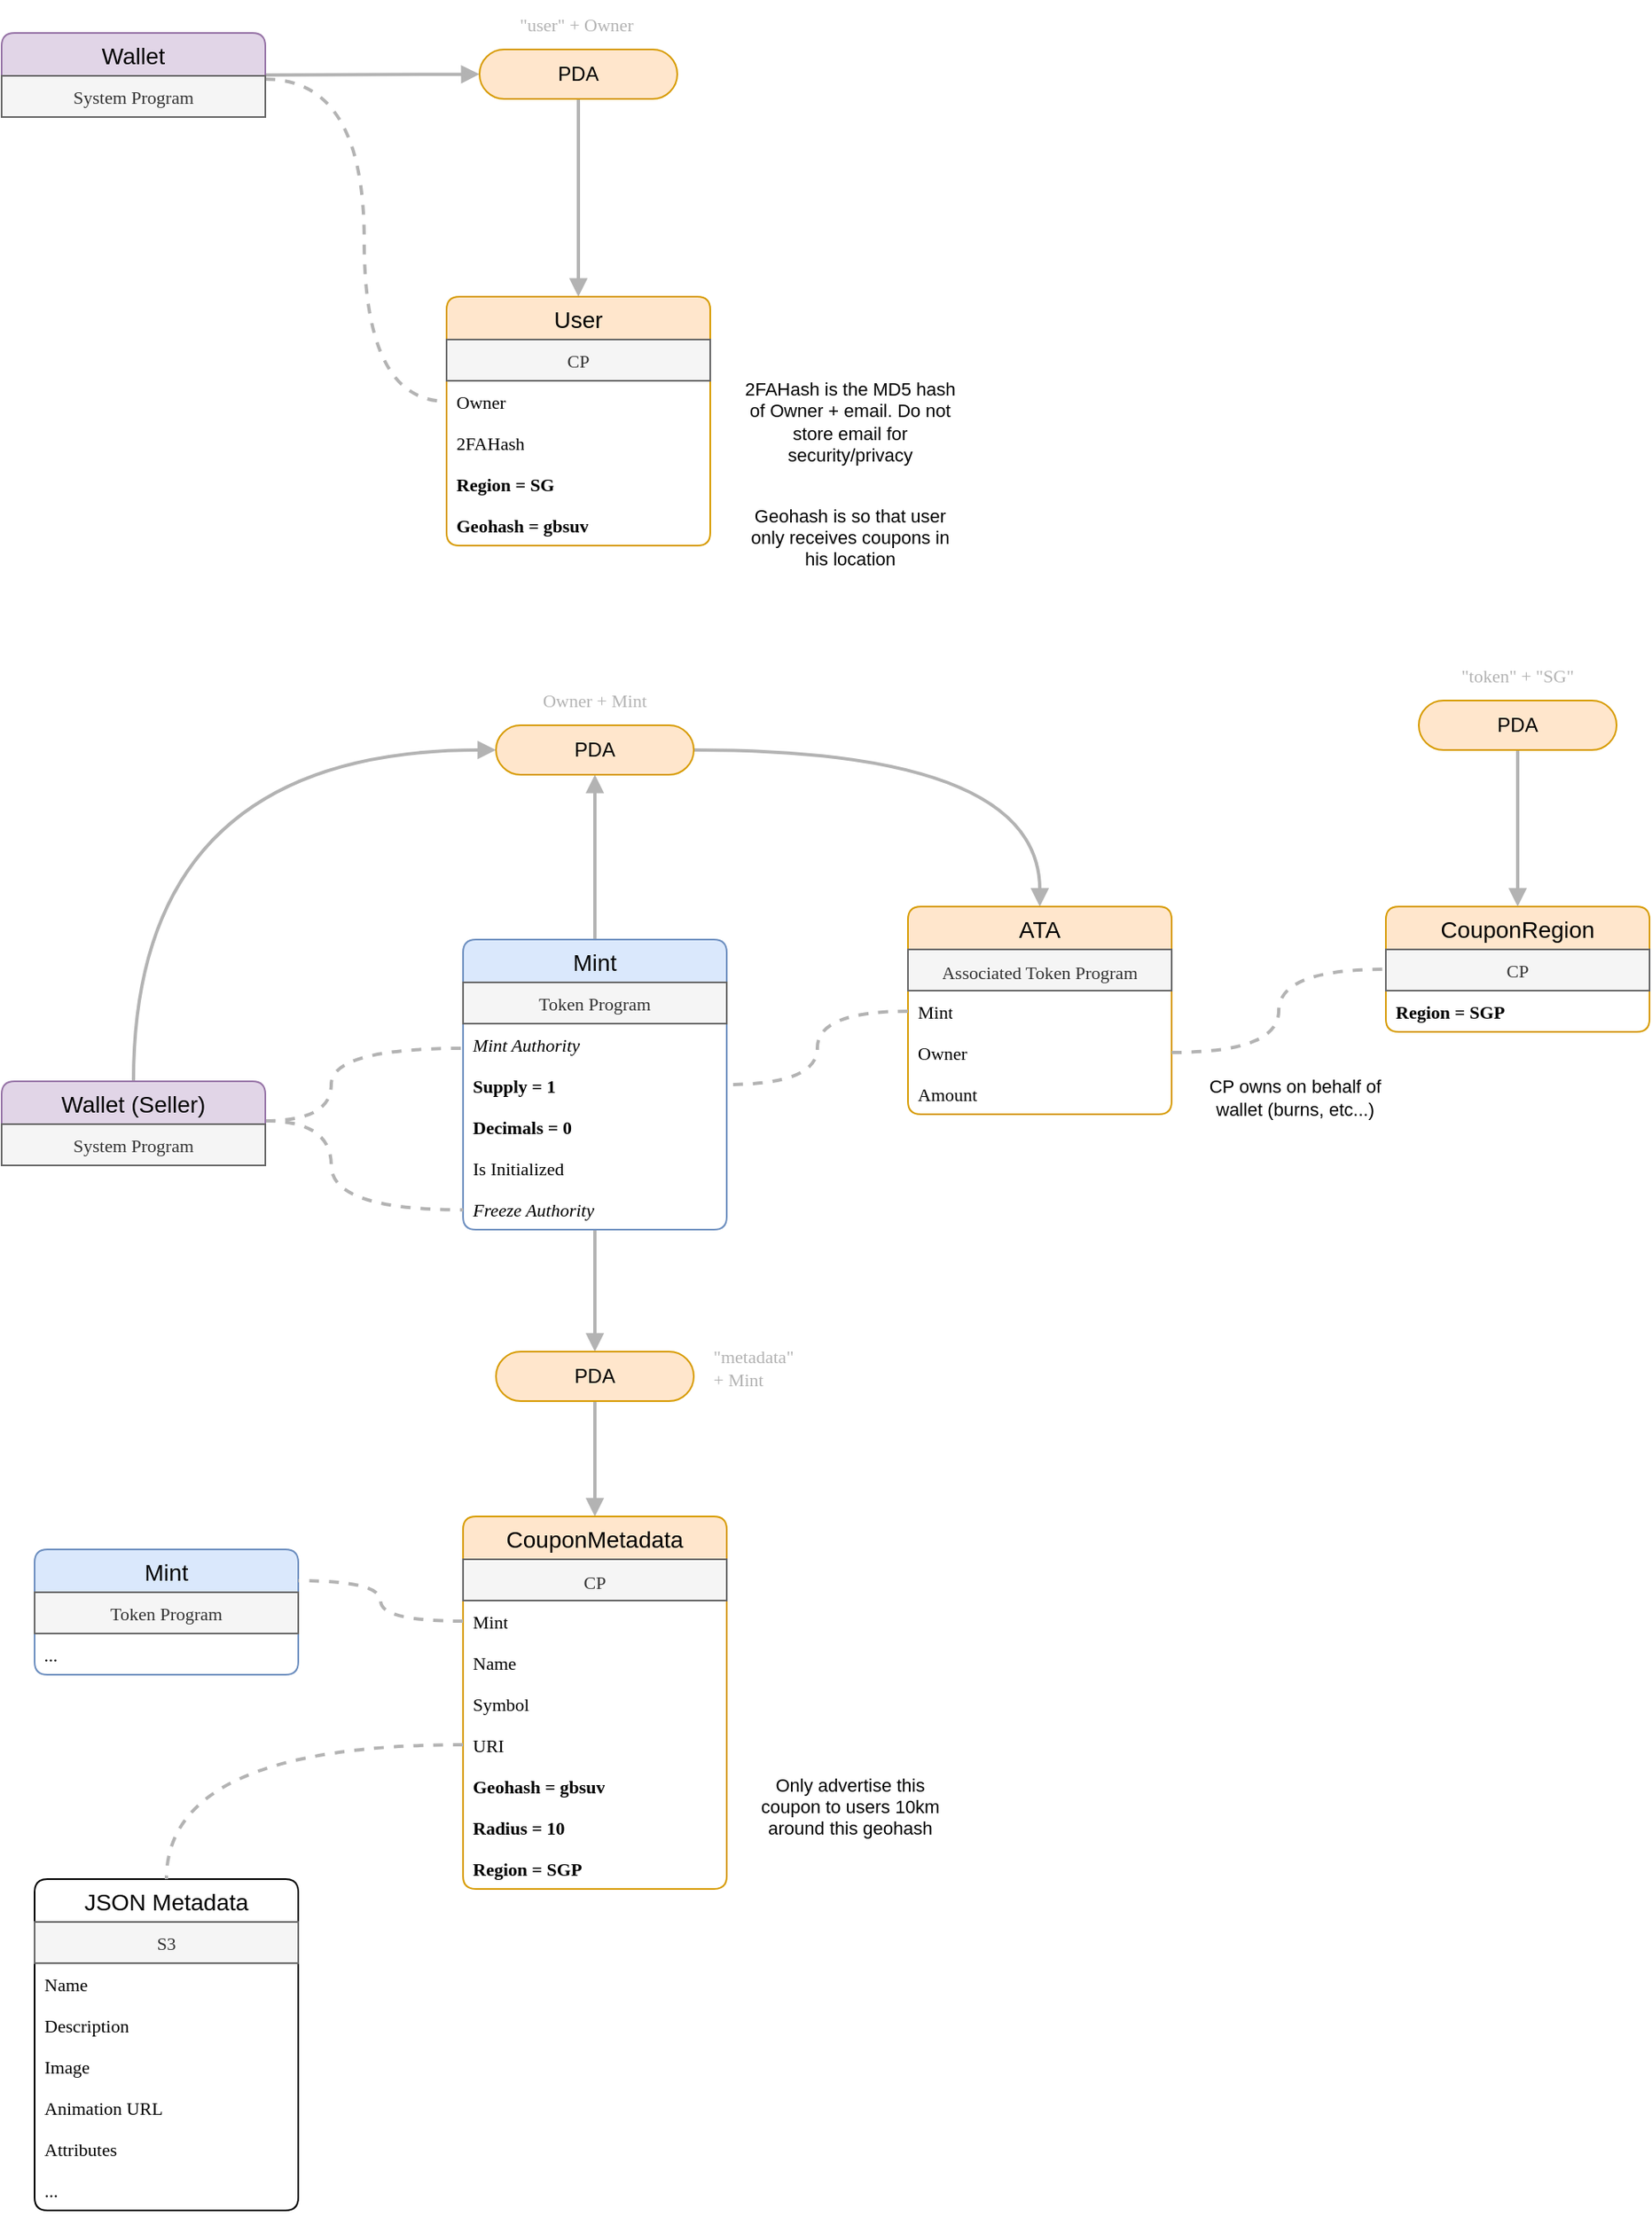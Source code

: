 <mxfile version="21.3.7" type="device">
  <diagram name="Page-1" id="myjQk-wkhAcpDl-BsH8o">
    <mxGraphModel dx="1307" dy="844" grid="1" gridSize="10" guides="1" tooltips="1" connect="1" arrows="1" fold="1" page="1" pageScale="1" pageWidth="827" pageHeight="1169" math="0" shadow="0">
      <root>
        <mxCell id="0" />
        <mxCell id="1" parent="0" />
        <mxCell id="Rvj227l52RedUWt44L4D-11" style="edgeStyle=orthogonalEdgeStyle;orthogonalLoop=1;jettySize=auto;html=1;entryX=0;entryY=0.5;entryDx=0;entryDy=0;endArrow=block;endFill=1;strokeWidth=2;strokeColor=#B3B3B3;curved=1;" parent="1" source="Rvj227l52RedUWt44L4D-1" target="Rvj227l52RedUWt44L4D-5" edge="1">
          <mxGeometry relative="1" as="geometry" />
        </mxCell>
        <mxCell id="Rvj227l52RedUWt44L4D-16" style="edgeStyle=orthogonalEdgeStyle;orthogonalLoop=1;jettySize=auto;html=1;entryX=0;entryY=0.5;entryDx=0;entryDy=0;curved=1;arcSize=20;endArrow=none;endFill=0;dashed=1;strokeWidth=2;strokeColor=#B3B3B3;" parent="1" source="Rvj227l52RedUWt44L4D-1" target="Rvj227l52RedUWt44L4D-15" edge="1">
          <mxGeometry relative="1" as="geometry">
            <Array as="points">
              <mxPoint x="260" y="88" />
              <mxPoint x="260" y="284" />
            </Array>
          </mxGeometry>
        </mxCell>
        <mxCell id="Rvj227l52RedUWt44L4D-1" value="Wallet" style="swimlane;fontStyle=0;childLayout=stackLayout;horizontal=1;startSize=26;horizontalStack=0;resizeParent=1;resizeParentMax=0;resizeLast=0;collapsible=1;marginBottom=0;align=center;fontSize=14;fillColor=#e1d5e7;strokeColor=#9673a6;arcSize=10;rounded=1;fontColor=#000000;" parent="1" vertex="1">
          <mxGeometry x="40" y="60" width="160" height="51" as="geometry" />
        </mxCell>
        <mxCell id="Rvj227l52RedUWt44L4D-2" value="System Program" style="text;strokeColor=#666666;fillColor=#f5f5f5;spacingLeft=4;spacingRight=4;overflow=hidden;rotatable=0;points=[[0,0.5],[1,0.5]];portConstraint=eastwest;fontSize=11;whiteSpace=wrap;html=1;align=center;fontFamily=Verdana;fontColor=#333333;" parent="Rvj227l52RedUWt44L4D-1" vertex="1">
          <mxGeometry y="26" width="160" height="25" as="geometry" />
        </mxCell>
        <mxCell id="Rvj227l52RedUWt44L4D-12" style="edgeStyle=orthogonalEdgeStyle;rounded=0;orthogonalLoop=1;jettySize=auto;html=1;entryX=0.5;entryY=0;entryDx=0;entryDy=0;strokeColor=#B3B3B3;endArrow=block;endFill=1;strokeWidth=2;" parent="1" source="Rvj227l52RedUWt44L4D-5" target="Rvj227l52RedUWt44L4D-6" edge="1">
          <mxGeometry relative="1" as="geometry" />
        </mxCell>
        <mxCell id="Rvj227l52RedUWt44L4D-5" value="&lt;font color=&quot;#000000&quot;&gt;PDA&lt;/font&gt;" style="rounded=1;whiteSpace=wrap;html=1;arcSize=50;absoluteArcSize=0;fillColor=#ffe6cc;strokeColor=#d79b00;fontColor=default;" parent="1" vertex="1">
          <mxGeometry x="330" y="70" width="120" height="30" as="geometry" />
        </mxCell>
        <mxCell id="Rvj227l52RedUWt44L4D-6" value="User" style="swimlane;fontStyle=0;childLayout=stackLayout;horizontal=1;startSize=26;horizontalStack=0;resizeParent=1;resizeParentMax=0;resizeLast=0;collapsible=1;marginBottom=0;align=center;fontSize=14;fillColor=#ffe6cc;strokeColor=#d79b00;arcSize=10;rounded=1;fontColor=#000000;" parent="1" vertex="1">
          <mxGeometry x="310" y="220" width="160" height="151" as="geometry" />
        </mxCell>
        <mxCell id="Rvj227l52RedUWt44L4D-7" value="CP" style="text;strokeColor=#666666;fillColor=#f5f5f5;spacingLeft=4;spacingRight=4;overflow=hidden;rotatable=0;points=[[0,0.5],[1,0.5]];portConstraint=eastwest;fontSize=11;whiteSpace=wrap;html=1;align=center;fontFamily=Verdana;fontColor=#333333;" parent="Rvj227l52RedUWt44L4D-6" vertex="1">
          <mxGeometry y="26" width="160" height="25" as="geometry" />
        </mxCell>
        <mxCell id="Rvj227l52RedUWt44L4D-15" value="Owner" style="text;spacingLeft=4;spacingRight=4;overflow=hidden;rotatable=0;points=[[0,0.5],[1,0.5]];portConstraint=eastwest;fontSize=11;whiteSpace=wrap;html=1;align=left;fontFamily=Verdana;" parent="Rvj227l52RedUWt44L4D-6" vertex="1">
          <mxGeometry y="51" width="160" height="25" as="geometry" />
        </mxCell>
        <mxCell id="p-E31Foc24i6YtQsYcdP-1" value="2FAHash" style="text;spacingLeft=4;spacingRight=4;overflow=hidden;rotatable=0;points=[[0,0.5],[1,0.5]];portConstraint=eastwest;fontSize=11;whiteSpace=wrap;html=1;align=left;fontFamily=Verdana;" parent="Rvj227l52RedUWt44L4D-6" vertex="1">
          <mxGeometry y="76" width="160" height="25" as="geometry" />
        </mxCell>
        <mxCell id="Y7vdd_2MA1dPWRgWnuZq-1" value="&lt;b&gt;Region = SG&lt;/b&gt;" style="text;spacingLeft=4;spacingRight=4;overflow=hidden;rotatable=0;points=[[0,0.5],[1,0.5]];portConstraint=eastwest;fontSize=11;whiteSpace=wrap;html=1;align=left;fontFamily=Verdana;" parent="Rvj227l52RedUWt44L4D-6" vertex="1">
          <mxGeometry y="101" width="160" height="25" as="geometry" />
        </mxCell>
        <mxCell id="Y7vdd_2MA1dPWRgWnuZq-2" value="&lt;b&gt;Geohash =&amp;nbsp;gbsuv&lt;/b&gt;" style="text;spacingLeft=4;spacingRight=4;overflow=hidden;rotatable=0;points=[[0,0.5],[1,0.5]];portConstraint=eastwest;fontSize=11;whiteSpace=wrap;html=1;align=left;fontFamily=Verdana;" parent="Rvj227l52RedUWt44L4D-6" vertex="1">
          <mxGeometry y="126" width="160" height="25" as="geometry" />
        </mxCell>
        <mxCell id="Rvj227l52RedUWt44L4D-13" value="&quot;user&quot; + Owner" style="text;html=1;strokeColor=none;fillColor=none;align=center;verticalAlign=middle;whiteSpace=wrap;rounded=0;fontFamily=Verdana;fontColor=#B3B3B3;fontStyle=0;fontSize=11;" parent="1" vertex="1">
          <mxGeometry x="320" y="40" width="138" height="30" as="geometry" />
        </mxCell>
        <mxCell id="Rvj227l52RedUWt44L4D-35" style="edgeStyle=orthogonalEdgeStyle;shape=connector;curved=1;rounded=1;orthogonalLoop=1;jettySize=auto;html=1;entryX=0.5;entryY=1;entryDx=0;entryDy=0;labelBackgroundColor=default;strokeColor=#B3B3B3;strokeWidth=2;fontFamily=Helvetica;fontSize=11;fontColor=default;endArrow=block;endFill=1;" parent="1" source="Rvj227l52RedUWt44L4D-18" target="Rvj227l52RedUWt44L4D-32" edge="1">
          <mxGeometry relative="1" as="geometry" />
        </mxCell>
        <mxCell id="Rvj227l52RedUWt44L4D-67" style="edgeStyle=orthogonalEdgeStyle;shape=connector;curved=1;rounded=1;orthogonalLoop=1;jettySize=auto;html=1;labelBackgroundColor=default;strokeColor=#B3B3B3;strokeWidth=2;fontFamily=Helvetica;fontSize=11;fontColor=default;endArrow=block;endFill=1;entryX=0.5;entryY=0;entryDx=0;entryDy=0;" parent="1" source="Rvj227l52RedUWt44L4D-18" target="Rvj227l52RedUWt44L4D-60" edge="1">
          <mxGeometry relative="1" as="geometry">
            <mxPoint x="410" y="850" as="targetPoint" />
            <Array as="points" />
          </mxGeometry>
        </mxCell>
        <mxCell id="Rvj227l52RedUWt44L4D-18" value="Mint" style="swimlane;fontStyle=0;childLayout=stackLayout;horizontal=1;startSize=26;horizontalStack=0;resizeParent=1;resizeParentMax=0;resizeLast=0;collapsible=1;marginBottom=0;align=center;fontSize=14;fillColor=#dae8fc;strokeColor=#6c8ebf;arcSize=10;rounded=1;fontColor=#000000;" parent="1" vertex="1">
          <mxGeometry x="320" y="610" width="160" height="176" as="geometry" />
        </mxCell>
        <mxCell id="Rvj227l52RedUWt44L4D-19" value="Token Program" style="text;strokeColor=#666666;fillColor=#f5f5f5;spacingLeft=4;spacingRight=4;overflow=hidden;rotatable=0;points=[[0,0.5],[1,0.5]];portConstraint=eastwest;fontSize=11;whiteSpace=wrap;html=1;align=center;fontFamily=Verdana;fontColor=#333333;" parent="Rvj227l52RedUWt44L4D-18" vertex="1">
          <mxGeometry y="26" width="160" height="25" as="geometry" />
        </mxCell>
        <mxCell id="Rvj227l52RedUWt44L4D-20" value="Mint Authority" style="text;spacingLeft=4;spacingRight=4;overflow=hidden;rotatable=0;points=[[0,0.5],[1,0.5]];portConstraint=eastwest;fontSize=11;whiteSpace=wrap;html=1;align=left;fontFamily=Verdana;fontStyle=2" parent="Rvj227l52RedUWt44L4D-18" vertex="1">
          <mxGeometry y="51" width="160" height="25" as="geometry" />
        </mxCell>
        <mxCell id="Rvj227l52RedUWt44L4D-21" value="&lt;b style=&quot;font-size: 11px;&quot;&gt;Supply = 1&lt;/b&gt;" style="text;spacingLeft=4;spacingRight=4;overflow=hidden;rotatable=0;points=[[0,0.5],[1,0.5]];portConstraint=eastwest;fontSize=11;whiteSpace=wrap;html=1;align=left;fontFamily=Verdana;" parent="Rvj227l52RedUWt44L4D-18" vertex="1">
          <mxGeometry y="76" width="160" height="25" as="geometry" />
        </mxCell>
        <mxCell id="Rvj227l52RedUWt44L4D-22" value="&lt;b style=&quot;font-size: 11px;&quot;&gt;Decimals = 0&lt;/b&gt;" style="text;spacingLeft=4;spacingRight=4;overflow=hidden;rotatable=0;points=[[0,0.5],[1,0.5]];portConstraint=eastwest;fontSize=11;whiteSpace=wrap;html=1;align=left;fontFamily=Verdana;" parent="Rvj227l52RedUWt44L4D-18" vertex="1">
          <mxGeometry y="101" width="160" height="25" as="geometry" />
        </mxCell>
        <mxCell id="Rvj227l52RedUWt44L4D-23" value="Is Initialized" style="text;spacingLeft=4;spacingRight=4;overflow=hidden;rotatable=0;points=[[0,0.5],[1,0.5]];portConstraint=eastwest;fontSize=11;whiteSpace=wrap;html=1;align=left;fontFamily=Verdana;" parent="Rvj227l52RedUWt44L4D-18" vertex="1">
          <mxGeometry y="126" width="160" height="25" as="geometry" />
        </mxCell>
        <mxCell id="Rvj227l52RedUWt44L4D-24" value="Freeze Authority" style="text;spacingLeft=4;spacingRight=4;overflow=hidden;rotatable=0;points=[[0,0.5],[1,0.5]];portConstraint=eastwest;fontSize=11;whiteSpace=wrap;html=1;align=left;fontFamily=Verdana;fontStyle=2" parent="Rvj227l52RedUWt44L4D-18" vertex="1">
          <mxGeometry y="151" width="160" height="25" as="geometry" />
        </mxCell>
        <mxCell id="Rvj227l52RedUWt44L4D-30" style="edgeStyle=orthogonalEdgeStyle;orthogonalLoop=1;jettySize=auto;html=1;endArrow=none;strokeColor=#B3B3B3;arcSize=20;endFill=0;dashed=1;strokeWidth=2;curved=1;" parent="1" source="Rvj227l52RedUWt44L4D-25" target="Rvj227l52RedUWt44L4D-20" edge="1">
          <mxGeometry relative="1" as="geometry">
            <mxPoint x="300" y="670" as="targetPoint" />
            <Array as="points">
              <mxPoint x="240" y="720" />
              <mxPoint x="240" y="676" />
            </Array>
          </mxGeometry>
        </mxCell>
        <mxCell id="Rvj227l52RedUWt44L4D-31" style="edgeStyle=orthogonalEdgeStyle;orthogonalLoop=1;jettySize=auto;html=1;endArrow=none;strokeColor=#B3B3B3;arcSize=20;endFill=0;dashed=1;strokeWidth=2;curved=1;" parent="1" source="Rvj227l52RedUWt44L4D-25" target="Rvj227l52RedUWt44L4D-24" edge="1">
          <mxGeometry relative="1" as="geometry">
            <mxPoint x="270" y="810" as="targetPoint" />
            <Array as="points">
              <mxPoint x="240" y="720" />
              <mxPoint x="240" y="774" />
            </Array>
          </mxGeometry>
        </mxCell>
        <mxCell id="Rvj227l52RedUWt44L4D-34" style="edgeStyle=orthogonalEdgeStyle;shape=connector;curved=1;rounded=1;orthogonalLoop=1;jettySize=auto;html=1;entryX=0;entryY=0.5;entryDx=0;entryDy=0;labelBackgroundColor=default;strokeColor=#B3B3B3;strokeWidth=2;fontFamily=Helvetica;fontSize=11;fontColor=default;endArrow=block;endFill=1;arcSize=20;" parent="1" source="Rvj227l52RedUWt44L4D-25" target="Rvj227l52RedUWt44L4D-32" edge="1">
          <mxGeometry relative="1" as="geometry">
            <Array as="points">
              <mxPoint x="120" y="495" />
            </Array>
          </mxGeometry>
        </mxCell>
        <mxCell id="Rvj227l52RedUWt44L4D-25" value="Wallet (Seller)" style="swimlane;fontStyle=0;childLayout=stackLayout;horizontal=1;startSize=26;horizontalStack=0;resizeParent=1;resizeParentMax=0;resizeLast=0;collapsible=1;marginBottom=0;align=center;fontSize=14;fillColor=#e1d5e7;strokeColor=#9673a6;arcSize=10;rounded=1;fontColor=#000000;" parent="1" vertex="1">
          <mxGeometry x="40" y="696" width="160" height="51" as="geometry" />
        </mxCell>
        <mxCell id="Rvj227l52RedUWt44L4D-26" value="System Program" style="text;strokeColor=#666666;fillColor=#f5f5f5;spacingLeft=4;spacingRight=4;overflow=hidden;rotatable=0;points=[[0,0.5],[1,0.5]];portConstraint=eastwest;fontSize=11;whiteSpace=wrap;html=1;align=center;fontFamily=Verdana;fontColor=#333333;" parent="Rvj227l52RedUWt44L4D-25" vertex="1">
          <mxGeometry y="26" width="160" height="25" as="geometry" />
        </mxCell>
        <mxCell id="Rvj227l52RedUWt44L4D-43" style="edgeStyle=orthogonalEdgeStyle;shape=connector;curved=1;rounded=1;orthogonalLoop=1;jettySize=auto;html=1;entryX=0.5;entryY=0;entryDx=0;entryDy=0;labelBackgroundColor=default;strokeColor=#B3B3B3;strokeWidth=2;fontFamily=Helvetica;fontSize=11;fontColor=default;endArrow=block;endFill=1;" parent="1" source="Rvj227l52RedUWt44L4D-32" target="Rvj227l52RedUWt44L4D-36" edge="1">
          <mxGeometry relative="1" as="geometry" />
        </mxCell>
        <mxCell id="Rvj227l52RedUWt44L4D-32" value="&lt;font color=&quot;#000000&quot;&gt;PDA&lt;/font&gt;" style="rounded=1;whiteSpace=wrap;html=1;arcSize=50;absoluteArcSize=0;fillColor=#ffe6cc;strokeColor=#d79b00;" parent="1" vertex="1">
          <mxGeometry x="340" y="480" width="120" height="30" as="geometry" />
        </mxCell>
        <mxCell id="Rvj227l52RedUWt44L4D-33" value="Owner + Mint" style="text;html=1;strokeColor=none;fillColor=none;align=center;verticalAlign=middle;whiteSpace=wrap;rounded=0;fontFamily=Verdana;fontColor=#B3B3B3;fontStyle=0;fontSize=11;" parent="1" vertex="1">
          <mxGeometry x="352" y="450" width="96" height="30" as="geometry" />
        </mxCell>
        <mxCell id="Rvj227l52RedUWt44L4D-36" value="ATA" style="swimlane;fontStyle=0;childLayout=stackLayout;horizontal=1;startSize=26;horizontalStack=0;resizeParent=1;resizeParentMax=0;resizeLast=0;collapsible=1;marginBottom=0;align=center;fontSize=14;fillColor=#ffe6cc;strokeColor=#d79b00;arcSize=10;rounded=1;fontColor=#000000;" parent="1" vertex="1">
          <mxGeometry x="590" y="590" width="160" height="126" as="geometry" />
        </mxCell>
        <mxCell id="Rvj227l52RedUWt44L4D-37" value="&lt;font style=&quot;font-size: 11px;&quot;&gt;Associated Token Program&lt;/font&gt;" style="text;strokeColor=#666666;fillColor=#f5f5f5;spacingLeft=4;spacingRight=4;overflow=hidden;rotatable=0;points=[[0,0.5],[1,0.5]];portConstraint=eastwest;fontSize=12;whiteSpace=wrap;html=1;align=center;fontFamily=Verdana;fontColor=#333333;" parent="Rvj227l52RedUWt44L4D-36" vertex="1">
          <mxGeometry y="26" width="160" height="25" as="geometry" />
        </mxCell>
        <mxCell id="Rvj227l52RedUWt44L4D-38" value="&lt;span style=&quot;font-style: normal;&quot;&gt;Mint&lt;/span&gt;" style="text;spacingLeft=4;spacingRight=4;overflow=hidden;rotatable=0;points=[[0,0.5],[1,0.5]];portConstraint=eastwest;fontSize=11;whiteSpace=wrap;html=1;align=left;fontFamily=Verdana;fontStyle=2" parent="Rvj227l52RedUWt44L4D-36" vertex="1">
          <mxGeometry y="51" width="160" height="25" as="geometry" />
        </mxCell>
        <mxCell id="Rvj227l52RedUWt44L4D-39" value="&lt;span style=&quot;font-size: 11px;&quot;&gt;Owner&lt;/span&gt;" style="text;spacingLeft=4;spacingRight=4;overflow=hidden;rotatable=0;points=[[0,0.5],[1,0.5]];portConstraint=eastwest;fontSize=11;whiteSpace=wrap;html=1;align=left;fontFamily=Verdana;" parent="Rvj227l52RedUWt44L4D-36" vertex="1">
          <mxGeometry y="76" width="160" height="25" as="geometry" />
        </mxCell>
        <mxCell id="Rvj227l52RedUWt44L4D-40" value="&lt;span style=&quot;font-size: 11px;&quot;&gt;Amount&lt;/span&gt;" style="text;spacingLeft=4;spacingRight=4;overflow=hidden;rotatable=0;points=[[0,0.5],[1,0.5]];portConstraint=eastwest;fontSize=11;whiteSpace=wrap;html=1;align=left;fontFamily=Verdana;" parent="Rvj227l52RedUWt44L4D-36" vertex="1">
          <mxGeometry y="101" width="160" height="25" as="geometry" />
        </mxCell>
        <mxCell id="Rvj227l52RedUWt44L4D-48" style="edgeStyle=orthogonalEdgeStyle;shape=connector;curved=1;rounded=1;orthogonalLoop=1;jettySize=auto;html=1;dashed=1;labelBackgroundColor=default;strokeColor=#B3B3B3;strokeWidth=2;fontFamily=Helvetica;fontSize=11;fontColor=default;endArrow=none;endFill=0;" parent="1" source="Rvj227l52RedUWt44L4D-38" target="Rvj227l52RedUWt44L4D-18" edge="1">
          <mxGeometry relative="1" as="geometry" />
        </mxCell>
        <mxCell id="Rvj227l52RedUWt44L4D-50" value="CouponRegion" style="swimlane;fontStyle=0;childLayout=stackLayout;horizontal=1;startSize=26;horizontalStack=0;resizeParent=1;resizeParentMax=0;resizeLast=0;collapsible=1;marginBottom=0;align=center;fontSize=14;fillColor=#ffe6cc;strokeColor=#d79b00;arcSize=10;rounded=1;fontColor=#000000;" parent="1" vertex="1">
          <mxGeometry x="880" y="590" width="160" height="76" as="geometry" />
        </mxCell>
        <mxCell id="Rvj227l52RedUWt44L4D-51" value="CP" style="text;strokeColor=#666666;fillColor=#f5f5f5;spacingLeft=4;spacingRight=4;overflow=hidden;rotatable=0;points=[[0,0.5],[1,0.5]];portConstraint=eastwest;fontSize=11;whiteSpace=wrap;html=1;align=center;fontFamily=Verdana;fontColor=#333333;" parent="Rvj227l52RedUWt44L4D-50" vertex="1">
          <mxGeometry y="26" width="160" height="25" as="geometry" />
        </mxCell>
        <mxCell id="Rvj227l52RedUWt44L4D-52" value="&lt;b&gt;Region = SGP&lt;/b&gt;" style="text;spacingLeft=4;spacingRight=4;overflow=hidden;rotatable=0;points=[[0,0.5],[1,0.5]];portConstraint=eastwest;fontSize=11;whiteSpace=wrap;html=1;align=left;fontFamily=Verdana;" parent="Rvj227l52RedUWt44L4D-50" vertex="1">
          <mxGeometry y="51" width="160" height="25" as="geometry" />
        </mxCell>
        <mxCell id="Rvj227l52RedUWt44L4D-55" style="edgeStyle=orthogonalEdgeStyle;shape=connector;curved=1;rounded=1;orthogonalLoop=1;jettySize=auto;html=1;dashed=1;labelBackgroundColor=default;strokeColor=#B3B3B3;strokeWidth=2;fontFamily=Helvetica;fontSize=11;fontColor=default;endArrow=none;endFill=0;" parent="1" source="Rvj227l52RedUWt44L4D-39" target="Rvj227l52RedUWt44L4D-50" edge="1">
          <mxGeometry relative="1" as="geometry" />
        </mxCell>
        <mxCell id="Rvj227l52RedUWt44L4D-56" value="CP owns on behalf of wallet (burns, etc...)" style="text;html=1;strokeColor=none;fillColor=none;align=center;verticalAlign=middle;whiteSpace=wrap;rounded=0;fontSize=11;fontFamily=Helvetica;fontColor=default;" parent="1" vertex="1">
          <mxGeometry x="760" y="680" width="130" height="51" as="geometry" />
        </mxCell>
        <mxCell id="Rvj227l52RedUWt44L4D-59" style="edgeStyle=orthogonalEdgeStyle;shape=connector;curved=1;rounded=1;orthogonalLoop=1;jettySize=auto;html=1;entryX=0.5;entryY=0;entryDx=0;entryDy=0;labelBackgroundColor=default;strokeColor=#B3B3B3;strokeWidth=2;fontFamily=Helvetica;fontSize=11;fontColor=default;endArrow=block;endFill=1;" parent="1" source="Rvj227l52RedUWt44L4D-57" target="Rvj227l52RedUWt44L4D-50" edge="1">
          <mxGeometry relative="1" as="geometry" />
        </mxCell>
        <mxCell id="Rvj227l52RedUWt44L4D-57" value="&lt;font color=&quot;#000000&quot;&gt;PDA&lt;/font&gt;" style="rounded=1;whiteSpace=wrap;html=1;arcSize=50;absoluteArcSize=0;fillColor=#ffe6cc;strokeColor=#d79b00;" parent="1" vertex="1">
          <mxGeometry x="900" y="465" width="120" height="30" as="geometry" />
        </mxCell>
        <mxCell id="Rvj227l52RedUWt44L4D-58" value="&quot;token&quot; + &quot;SG&quot;" style="text;html=1;strokeColor=none;fillColor=none;align=center;verticalAlign=middle;whiteSpace=wrap;rounded=0;fontFamily=Verdana;fontColor=#B3B3B3;fontStyle=0;fontSize=11;" parent="1" vertex="1">
          <mxGeometry x="912" y="435" width="96" height="30" as="geometry" />
        </mxCell>
        <mxCell id="Rvj227l52RedUWt44L4D-68" style="edgeStyle=orthogonalEdgeStyle;shape=connector;curved=1;rounded=1;orthogonalLoop=1;jettySize=auto;html=1;entryX=0.5;entryY=0;entryDx=0;entryDy=0;labelBackgroundColor=default;strokeColor=#B3B3B3;strokeWidth=2;fontFamily=Helvetica;fontSize=11;fontColor=default;endArrow=block;endFill=1;" parent="1" source="Rvj227l52RedUWt44L4D-60" target="Rvj227l52RedUWt44L4D-61" edge="1">
          <mxGeometry relative="1" as="geometry" />
        </mxCell>
        <mxCell id="Rvj227l52RedUWt44L4D-60" value="&lt;font color=&quot;#000000&quot;&gt;PDA&lt;/font&gt;" style="rounded=1;whiteSpace=wrap;html=1;arcSize=50;absoluteArcSize=0;fillColor=#ffe6cc;strokeColor=#d79b00;" parent="1" vertex="1">
          <mxGeometry x="340" y="860" width="120" height="30" as="geometry" />
        </mxCell>
        <mxCell id="Rvj227l52RedUWt44L4D-61" value="CouponMetadata" style="swimlane;fontStyle=0;childLayout=stackLayout;horizontal=1;startSize=26;horizontalStack=0;resizeParent=1;resizeParentMax=0;resizeLast=0;collapsible=1;marginBottom=0;align=center;fontSize=14;fillColor=#ffe6cc;strokeColor=#d79b00;arcSize=10;rounded=1;fontColor=#000000;" parent="1" vertex="1">
          <mxGeometry x="320" y="960" width="160" height="226" as="geometry" />
        </mxCell>
        <mxCell id="Rvj227l52RedUWt44L4D-62" value="&lt;font style=&quot;font-size: 11px;&quot;&gt;CP&lt;/font&gt;" style="text;strokeColor=#666666;fillColor=#f5f5f5;spacingLeft=4;spacingRight=4;overflow=hidden;rotatable=0;points=[[0,0.5],[1,0.5]];portConstraint=eastwest;fontSize=12;whiteSpace=wrap;html=1;align=center;fontFamily=Verdana;fontColor=#333333;" parent="Rvj227l52RedUWt44L4D-61" vertex="1">
          <mxGeometry y="26" width="160" height="25" as="geometry" />
        </mxCell>
        <mxCell id="Rvj227l52RedUWt44L4D-63" value="&lt;span style=&quot;font-style: normal;&quot;&gt;Mint&lt;/span&gt;" style="text;spacingLeft=4;spacingRight=4;overflow=hidden;rotatable=0;points=[[0,0.5],[1,0.5]];portConstraint=eastwest;fontSize=11;whiteSpace=wrap;html=1;align=left;fontFamily=Verdana;fontStyle=2" parent="Rvj227l52RedUWt44L4D-61" vertex="1">
          <mxGeometry y="51" width="160" height="25" as="geometry" />
        </mxCell>
        <mxCell id="Rvj227l52RedUWt44L4D-64" value="&lt;span style=&quot;font-size: 11px;&quot;&gt;Name&lt;/span&gt;" style="text;spacingLeft=4;spacingRight=4;overflow=hidden;rotatable=0;points=[[0,0.5],[1,0.5]];portConstraint=eastwest;fontSize=11;whiteSpace=wrap;html=1;align=left;fontFamily=Verdana;" parent="Rvj227l52RedUWt44L4D-61" vertex="1">
          <mxGeometry y="76" width="160" height="25" as="geometry" />
        </mxCell>
        <mxCell id="Rvj227l52RedUWt44L4D-65" value="&lt;span style=&quot;font-size: 11px;&quot;&gt;Symbol&lt;/span&gt;" style="text;spacingLeft=4;spacingRight=4;overflow=hidden;rotatable=0;points=[[0,0.5],[1,0.5]];portConstraint=eastwest;fontSize=11;whiteSpace=wrap;html=1;align=left;fontFamily=Verdana;" parent="Rvj227l52RedUWt44L4D-61" vertex="1">
          <mxGeometry y="101" width="160" height="25" as="geometry" />
        </mxCell>
        <mxCell id="Rvj227l52RedUWt44L4D-69" value="&lt;span style=&quot;font-size: 11px;&quot;&gt;URI&lt;/span&gt;" style="text;spacingLeft=4;spacingRight=4;overflow=hidden;rotatable=0;points=[[0,0.5],[1,0.5]];portConstraint=eastwest;fontSize=11;whiteSpace=wrap;html=1;align=left;fontFamily=Verdana;" parent="Rvj227l52RedUWt44L4D-61" vertex="1">
          <mxGeometry y="126" width="160" height="25" as="geometry" />
        </mxCell>
        <mxCell id="Y7vdd_2MA1dPWRgWnuZq-5" value="&lt;b&gt;Geohash = gbsuv&lt;/b&gt;" style="text;spacingLeft=4;spacingRight=4;overflow=hidden;rotatable=0;points=[[0,0.5],[1,0.5]];portConstraint=eastwest;fontSize=11;whiteSpace=wrap;html=1;align=left;fontFamily=Verdana;" parent="Rvj227l52RedUWt44L4D-61" vertex="1">
          <mxGeometry y="151" width="160" height="25" as="geometry" />
        </mxCell>
        <mxCell id="Y7vdd_2MA1dPWRgWnuZq-6" value="&lt;b&gt;Radius = 10&amp;nbsp;&lt;/b&gt;" style="text;spacingLeft=4;spacingRight=4;overflow=hidden;rotatable=0;points=[[0,0.5],[1,0.5]];portConstraint=eastwest;fontSize=11;whiteSpace=wrap;html=1;align=left;fontFamily=Verdana;" parent="Rvj227l52RedUWt44L4D-61" vertex="1">
          <mxGeometry y="176" width="160" height="25" as="geometry" />
        </mxCell>
        <mxCell id="p-E31Foc24i6YtQsYcdP-3" value="&lt;span style=&quot;font-size: 11px;&quot;&gt;&lt;b&gt;Region = SGP&lt;/b&gt;&lt;/span&gt;" style="text;spacingLeft=4;spacingRight=4;overflow=hidden;rotatable=0;points=[[0,0.5],[1,0.5]];portConstraint=eastwest;fontSize=11;whiteSpace=wrap;html=1;align=left;fontFamily=Verdana;" parent="Rvj227l52RedUWt44L4D-61" vertex="1">
          <mxGeometry y="201" width="160" height="25" as="geometry" />
        </mxCell>
        <mxCell id="Rvj227l52RedUWt44L4D-66" value="&quot;metadata&quot;&lt;br&gt;+ Mint" style="text;html=1;strokeColor=none;fillColor=none;align=left;verticalAlign=middle;whiteSpace=wrap;rounded=0;fontFamily=Verdana;fontColor=#B3B3B3;fontStyle=0;fontSize=11;" parent="1" vertex="1">
          <mxGeometry x="470" y="850" width="80" height="40" as="geometry" />
        </mxCell>
        <mxCell id="Rvj227l52RedUWt44L4D-72" value="Mint" style="swimlane;fontStyle=0;childLayout=stackLayout;horizontal=1;startSize=26;horizontalStack=0;resizeParent=1;resizeParentMax=0;resizeLast=0;collapsible=1;marginBottom=0;align=center;fontSize=14;fillColor=#dae8fc;strokeColor=#6c8ebf;arcSize=10;rounded=1;fontColor=#000000;" parent="1" vertex="1">
          <mxGeometry x="60" y="980" width="160" height="76" as="geometry" />
        </mxCell>
        <mxCell id="Rvj227l52RedUWt44L4D-73" value="Token Program" style="text;strokeColor=#666666;fillColor=#f5f5f5;spacingLeft=4;spacingRight=4;overflow=hidden;rotatable=0;points=[[0,0.5],[1,0.5]];portConstraint=eastwest;fontSize=11;whiteSpace=wrap;html=1;align=center;fontFamily=Verdana;fontColor=#333333;" parent="Rvj227l52RedUWt44L4D-72" vertex="1">
          <mxGeometry y="26" width="160" height="25" as="geometry" />
        </mxCell>
        <mxCell id="Rvj227l52RedUWt44L4D-78" value="..." style="text;spacingLeft=4;spacingRight=4;overflow=hidden;rotatable=0;points=[[0,0.5],[1,0.5]];portConstraint=eastwest;fontSize=11;whiteSpace=wrap;html=1;align=left;fontFamily=Verdana;fontStyle=2" parent="Rvj227l52RedUWt44L4D-72" vertex="1">
          <mxGeometry y="51" width="160" height="25" as="geometry" />
        </mxCell>
        <mxCell id="Rvj227l52RedUWt44L4D-79" style="edgeStyle=orthogonalEdgeStyle;shape=connector;curved=1;rounded=1;orthogonalLoop=1;jettySize=auto;html=1;entryX=1;entryY=0.25;entryDx=0;entryDy=0;dashed=1;labelBackgroundColor=default;strokeColor=#B3B3B3;strokeWidth=2;fontFamily=Helvetica;fontSize=11;fontColor=default;endArrow=none;endFill=0;" parent="1" source="Rvj227l52RedUWt44L4D-63" target="Rvj227l52RedUWt44L4D-72" edge="1">
          <mxGeometry relative="1" as="geometry" />
        </mxCell>
        <mxCell id="Y7vdd_2MA1dPWRgWnuZq-3" value="Geohash is so that user only receives coupons in his location" style="text;html=1;strokeColor=none;fillColor=none;align=center;verticalAlign=middle;whiteSpace=wrap;rounded=0;fontSize=11;fontFamily=Helvetica;fontColor=default;" parent="1" vertex="1">
          <mxGeometry x="490" y="340" width="130" height="51" as="geometry" />
        </mxCell>
        <mxCell id="Y7vdd_2MA1dPWRgWnuZq-7" value="Only advertise this coupon to users 10km around this geohash" style="text;html=1;strokeColor=none;fillColor=none;align=center;verticalAlign=middle;whiteSpace=wrap;rounded=0;fontSize=11;fontFamily=Helvetica;fontColor=default;" parent="1" vertex="1">
          <mxGeometry x="490" y="1110" width="130" height="51" as="geometry" />
        </mxCell>
        <mxCell id="Y7vdd_2MA1dPWRgWnuZq-8" value="JSON Metadata" style="swimlane;fontStyle=0;childLayout=stackLayout;horizontal=1;startSize=26;horizontalStack=0;resizeParent=1;resizeParentMax=0;resizeLast=0;collapsible=1;marginBottom=0;align=center;fontSize=14;arcSize=10;rounded=1;" parent="1" vertex="1">
          <mxGeometry x="60" y="1180" width="160" height="201" as="geometry" />
        </mxCell>
        <mxCell id="Y7vdd_2MA1dPWRgWnuZq-16" value="S3" style="text;strokeColor=#666666;fillColor=#f5f5f5;spacingLeft=4;spacingRight=4;overflow=hidden;rotatable=0;points=[[0,0.5],[1,0.5]];portConstraint=eastwest;fontSize=11;whiteSpace=wrap;html=1;align=center;fontFamily=Verdana;fontColor=#333333;" parent="Y7vdd_2MA1dPWRgWnuZq-8" vertex="1">
          <mxGeometry y="26" width="160" height="25" as="geometry" />
        </mxCell>
        <mxCell id="Y7vdd_2MA1dPWRgWnuZq-10" value="&lt;span style=&quot;font-style: normal;&quot;&gt;Name&lt;/span&gt;" style="text;spacingLeft=4;spacingRight=4;overflow=hidden;rotatable=0;points=[[0,0.5],[1,0.5]];portConstraint=eastwest;fontSize=11;whiteSpace=wrap;html=1;align=left;fontFamily=Verdana;fontStyle=2" parent="Y7vdd_2MA1dPWRgWnuZq-8" vertex="1">
          <mxGeometry y="51" width="160" height="25" as="geometry" />
        </mxCell>
        <mxCell id="Y7vdd_2MA1dPWRgWnuZq-11" value="&lt;span style=&quot;font-size: 11px;&quot;&gt;Description&lt;/span&gt;" style="text;spacingLeft=4;spacingRight=4;overflow=hidden;rotatable=0;points=[[0,0.5],[1,0.5]];portConstraint=eastwest;fontSize=11;whiteSpace=wrap;html=1;align=left;fontFamily=Verdana;" parent="Y7vdd_2MA1dPWRgWnuZq-8" vertex="1">
          <mxGeometry y="76" width="160" height="25" as="geometry" />
        </mxCell>
        <mxCell id="Y7vdd_2MA1dPWRgWnuZq-12" value="&lt;span style=&quot;font-size: 11px;&quot;&gt;Image&lt;/span&gt;" style="text;spacingLeft=4;spacingRight=4;overflow=hidden;rotatable=0;points=[[0,0.5],[1,0.5]];portConstraint=eastwest;fontSize=11;whiteSpace=wrap;html=1;align=left;fontFamily=Verdana;" parent="Y7vdd_2MA1dPWRgWnuZq-8" vertex="1">
          <mxGeometry y="101" width="160" height="25" as="geometry" />
        </mxCell>
        <mxCell id="Y7vdd_2MA1dPWRgWnuZq-13" value="&lt;span style=&quot;font-size: 11px;&quot;&gt;Animation URL&lt;/span&gt;" style="text;spacingLeft=4;spacingRight=4;overflow=hidden;rotatable=0;points=[[0,0.5],[1,0.5]];portConstraint=eastwest;fontSize=11;whiteSpace=wrap;html=1;align=left;fontFamily=Verdana;" parent="Y7vdd_2MA1dPWRgWnuZq-8" vertex="1">
          <mxGeometry y="126" width="160" height="25" as="geometry" />
        </mxCell>
        <mxCell id="Y7vdd_2MA1dPWRgWnuZq-14" value="Attributes" style="text;spacingLeft=4;spacingRight=4;overflow=hidden;rotatable=0;points=[[0,0.5],[1,0.5]];portConstraint=eastwest;fontSize=11;whiteSpace=wrap;html=1;align=left;fontFamily=Verdana;" parent="Y7vdd_2MA1dPWRgWnuZq-8" vertex="1">
          <mxGeometry y="151" width="160" height="25" as="geometry" />
        </mxCell>
        <mxCell id="Y7vdd_2MA1dPWRgWnuZq-15" value="..." style="text;spacingLeft=4;spacingRight=4;overflow=hidden;rotatable=0;points=[[0,0.5],[1,0.5]];portConstraint=eastwest;fontSize=11;whiteSpace=wrap;html=1;align=left;fontFamily=Verdana;" parent="Y7vdd_2MA1dPWRgWnuZq-8" vertex="1">
          <mxGeometry y="176" width="160" height="25" as="geometry" />
        </mxCell>
        <mxCell id="Y7vdd_2MA1dPWRgWnuZq-17" style="edgeStyle=orthogonalEdgeStyle;orthogonalLoop=1;jettySize=auto;html=1;entryX=0.5;entryY=0;entryDx=0;entryDy=0;endArrow=none;strokeColor=#B3B3B3;dashed=1;strokeWidth=2;endFill=0;curved=1;" parent="1" source="Rvj227l52RedUWt44L4D-69" target="Y7vdd_2MA1dPWRgWnuZq-8" edge="1">
          <mxGeometry relative="1" as="geometry" />
        </mxCell>
        <mxCell id="p-E31Foc24i6YtQsYcdP-2" value="2FAHash is the MD5 hash of Owner + email. Do not store email for security/privacy" style="text;html=1;strokeColor=none;fillColor=none;align=center;verticalAlign=middle;whiteSpace=wrap;rounded=0;fontSize=11;fontFamily=Helvetica;fontColor=default;" parent="1" vertex="1">
          <mxGeometry x="490" y="255.5" width="130" height="80" as="geometry" />
        </mxCell>
      </root>
    </mxGraphModel>
  </diagram>
</mxfile>

